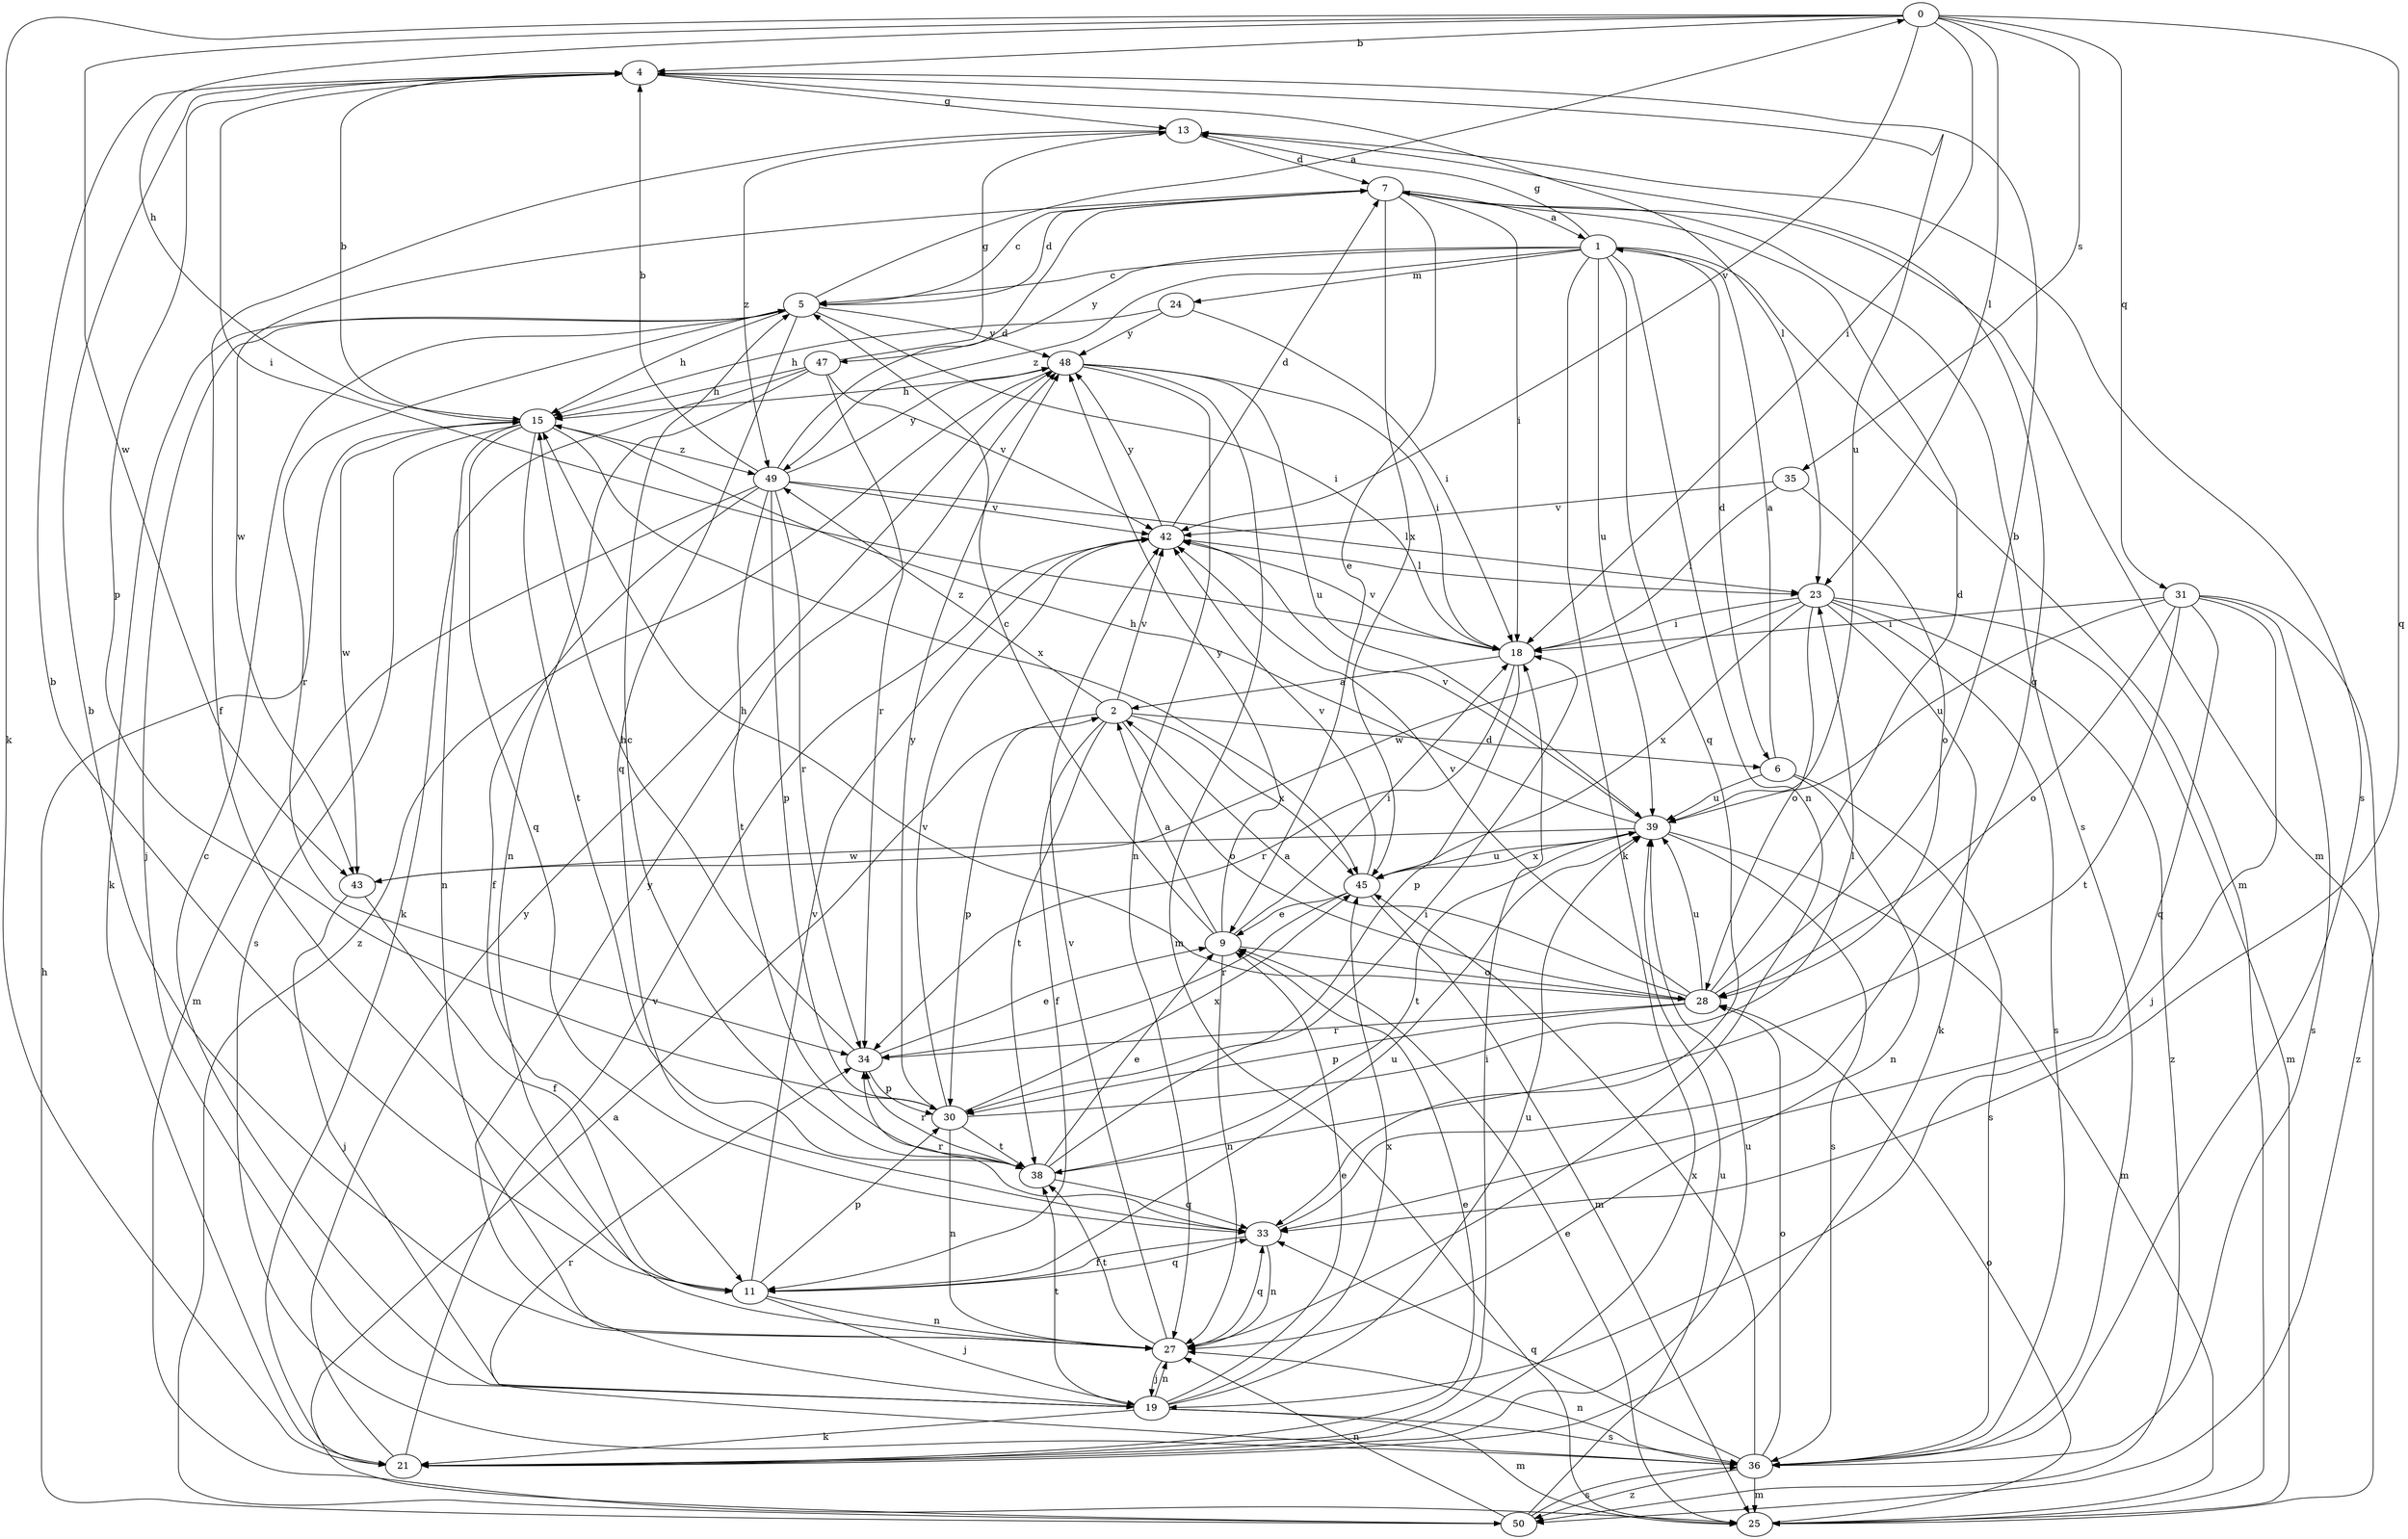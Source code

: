 strict digraph  {
0;
1;
2;
4;
5;
6;
7;
9;
11;
13;
15;
18;
19;
21;
23;
24;
25;
27;
28;
30;
31;
33;
34;
35;
36;
38;
39;
42;
43;
45;
47;
48;
49;
50;
0 -> 4  [label=b];
0 -> 15  [label=h];
0 -> 18  [label=i];
0 -> 21  [label=k];
0 -> 23  [label=l];
0 -> 31  [label=q];
0 -> 33  [label=q];
0 -> 35  [label=s];
0 -> 42  [label=v];
0 -> 43  [label=w];
1 -> 5  [label=c];
1 -> 6  [label=d];
1 -> 13  [label=g];
1 -> 21  [label=k];
1 -> 24  [label=m];
1 -> 25  [label=m];
1 -> 27  [label=n];
1 -> 33  [label=q];
1 -> 39  [label=u];
1 -> 47  [label=y];
1 -> 49  [label=z];
2 -> 6  [label=d];
2 -> 11  [label=f];
2 -> 28  [label=o];
2 -> 30  [label=p];
2 -> 38  [label=t];
2 -> 42  [label=v];
2 -> 45  [label=x];
2 -> 49  [label=z];
4 -> 13  [label=g];
4 -> 18  [label=i];
4 -> 23  [label=l];
4 -> 30  [label=p];
4 -> 39  [label=u];
5 -> 0  [label=a];
5 -> 7  [label=d];
5 -> 15  [label=h];
5 -> 18  [label=i];
5 -> 19  [label=j];
5 -> 21  [label=k];
5 -> 33  [label=q];
5 -> 34  [label=r];
5 -> 48  [label=y];
6 -> 1  [label=a];
6 -> 27  [label=n];
6 -> 36  [label=s];
6 -> 39  [label=u];
7 -> 1  [label=a];
7 -> 5  [label=c];
7 -> 9  [label=e];
7 -> 18  [label=i];
7 -> 25  [label=m];
7 -> 36  [label=s];
7 -> 43  [label=w];
7 -> 45  [label=x];
9 -> 2  [label=a];
9 -> 5  [label=c];
9 -> 18  [label=i];
9 -> 27  [label=n];
9 -> 28  [label=o];
9 -> 48  [label=y];
11 -> 4  [label=b];
11 -> 19  [label=j];
11 -> 27  [label=n];
11 -> 30  [label=p];
11 -> 33  [label=q];
11 -> 39  [label=u];
11 -> 42  [label=v];
13 -> 7  [label=d];
13 -> 11  [label=f];
13 -> 36  [label=s];
13 -> 49  [label=z];
15 -> 4  [label=b];
15 -> 27  [label=n];
15 -> 33  [label=q];
15 -> 36  [label=s];
15 -> 38  [label=t];
15 -> 43  [label=w];
15 -> 45  [label=x];
15 -> 49  [label=z];
18 -> 2  [label=a];
18 -> 30  [label=p];
18 -> 34  [label=r];
18 -> 42  [label=v];
19 -> 5  [label=c];
19 -> 9  [label=e];
19 -> 21  [label=k];
19 -> 25  [label=m];
19 -> 27  [label=n];
19 -> 36  [label=s];
19 -> 38  [label=t];
19 -> 39  [label=u];
19 -> 45  [label=x];
19 -> 48  [label=y];
21 -> 9  [label=e];
21 -> 18  [label=i];
21 -> 39  [label=u];
21 -> 42  [label=v];
21 -> 48  [label=y];
23 -> 18  [label=i];
23 -> 21  [label=k];
23 -> 25  [label=m];
23 -> 28  [label=o];
23 -> 36  [label=s];
23 -> 43  [label=w];
23 -> 45  [label=x];
23 -> 50  [label=z];
24 -> 15  [label=h];
24 -> 18  [label=i];
24 -> 48  [label=y];
25 -> 9  [label=e];
25 -> 28  [label=o];
27 -> 4  [label=b];
27 -> 19  [label=j];
27 -> 33  [label=q];
27 -> 38  [label=t];
27 -> 42  [label=v];
28 -> 2  [label=a];
28 -> 4  [label=b];
28 -> 7  [label=d];
28 -> 15  [label=h];
28 -> 30  [label=p];
28 -> 34  [label=r];
28 -> 39  [label=u];
28 -> 42  [label=v];
30 -> 23  [label=l];
30 -> 27  [label=n];
30 -> 38  [label=t];
30 -> 42  [label=v];
30 -> 45  [label=x];
30 -> 48  [label=y];
31 -> 18  [label=i];
31 -> 19  [label=j];
31 -> 28  [label=o];
31 -> 33  [label=q];
31 -> 36  [label=s];
31 -> 38  [label=t];
31 -> 39  [label=u];
31 -> 50  [label=z];
33 -> 11  [label=f];
33 -> 13  [label=g];
33 -> 27  [label=n];
33 -> 34  [label=r];
34 -> 9  [label=e];
34 -> 15  [label=h];
34 -> 30  [label=p];
35 -> 18  [label=i];
35 -> 28  [label=o];
35 -> 42  [label=v];
36 -> 25  [label=m];
36 -> 27  [label=n];
36 -> 28  [label=o];
36 -> 33  [label=q];
36 -> 34  [label=r];
36 -> 45  [label=x];
36 -> 50  [label=z];
38 -> 5  [label=c];
38 -> 9  [label=e];
38 -> 18  [label=i];
38 -> 33  [label=q];
38 -> 34  [label=r];
39 -> 15  [label=h];
39 -> 25  [label=m];
39 -> 36  [label=s];
39 -> 38  [label=t];
39 -> 42  [label=v];
39 -> 43  [label=w];
39 -> 45  [label=x];
42 -> 7  [label=d];
42 -> 23  [label=l];
42 -> 48  [label=y];
43 -> 11  [label=f];
43 -> 19  [label=j];
45 -> 9  [label=e];
45 -> 25  [label=m];
45 -> 34  [label=r];
45 -> 39  [label=u];
45 -> 42  [label=v];
47 -> 13  [label=g];
47 -> 15  [label=h];
47 -> 21  [label=k];
47 -> 27  [label=n];
47 -> 34  [label=r];
47 -> 42  [label=v];
48 -> 15  [label=h];
48 -> 18  [label=i];
48 -> 25  [label=m];
48 -> 27  [label=n];
48 -> 39  [label=u];
48 -> 50  [label=z];
49 -> 4  [label=b];
49 -> 7  [label=d];
49 -> 11  [label=f];
49 -> 23  [label=l];
49 -> 25  [label=m];
49 -> 30  [label=p];
49 -> 34  [label=r];
49 -> 38  [label=t];
49 -> 42  [label=v];
49 -> 48  [label=y];
50 -> 2  [label=a];
50 -> 15  [label=h];
50 -> 27  [label=n];
50 -> 36  [label=s];
50 -> 39  [label=u];
}
